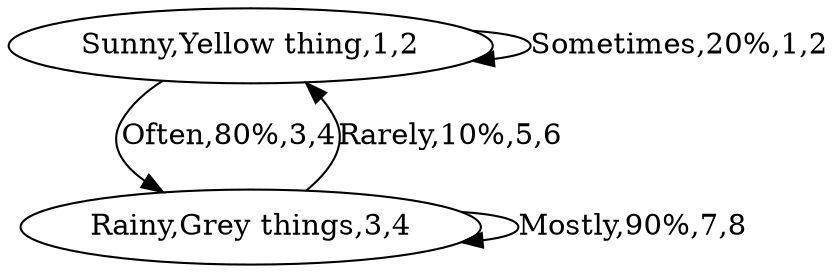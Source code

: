 digraph G {
0[label="Sunny,Yellow thing,1,2"];
1[label="Rainy,Grey things,3,4"];
0->0 [label="Sometimes,20%,1,2"];
0->1 [label="Often,80%,3,4"];
1->0 [label="Rarely,10%,5,6"];
1->1 [label="Mostly,90%,7,8"];
}
